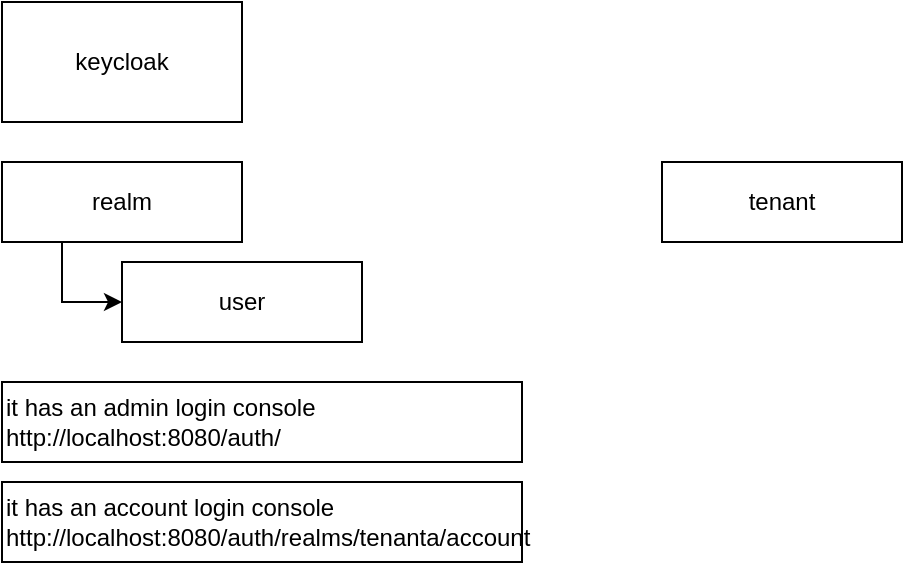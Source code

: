 <mxfile version="16.5.4" type="github">
  <diagram id="l4-DT1iNeIAKmukGAbmH" name="Page-1">
    <mxGraphModel dx="1422" dy="721" grid="1" gridSize="10" guides="1" tooltips="1" connect="1" arrows="1" fold="1" page="1" pageScale="1" pageWidth="827" pageHeight="1169" math="0" shadow="0">
      <root>
        <mxCell id="0" />
        <mxCell id="1" parent="0" />
        <mxCell id="1Hu871thpw68gDvPWfgD-1" value="keycloak" style="rounded=0;whiteSpace=wrap;html=1;" parent="1" vertex="1">
          <mxGeometry x="150" y="150" width="120" height="60" as="geometry" />
        </mxCell>
        <mxCell id="cyzJd022c3iJf4BqlskC-2" style="edgeStyle=orthogonalEdgeStyle;rounded=0;orthogonalLoop=1;jettySize=auto;html=1;exitX=0.25;exitY=1;exitDx=0;exitDy=0;entryX=0;entryY=0.5;entryDx=0;entryDy=0;" edge="1" parent="1" source="1Hu871thpw68gDvPWfgD-2" target="cyzJd022c3iJf4BqlskC-1">
          <mxGeometry relative="1" as="geometry" />
        </mxCell>
        <mxCell id="1Hu871thpw68gDvPWfgD-2" value="realm" style="rounded=0;whiteSpace=wrap;html=1;" parent="1" vertex="1">
          <mxGeometry x="150" y="230" width="120" height="40" as="geometry" />
        </mxCell>
        <mxCell id="1Hu871thpw68gDvPWfgD-3" value="tenant" style="rounded=0;whiteSpace=wrap;html=1;" parent="1" vertex="1">
          <mxGeometry x="480" y="230" width="120" height="40" as="geometry" />
        </mxCell>
        <mxCell id="cyzJd022c3iJf4BqlskC-1" value="user" style="rounded=0;whiteSpace=wrap;html=1;" vertex="1" parent="1">
          <mxGeometry x="210" y="280" width="120" height="40" as="geometry" />
        </mxCell>
        <mxCell id="cyzJd022c3iJf4BqlskC-3" value="it has an admin login console&lt;br&gt;http://localhost:8080/auth/" style="rounded=0;whiteSpace=wrap;html=1;align=left;" vertex="1" parent="1">
          <mxGeometry x="150" y="340" width="260" height="40" as="geometry" />
        </mxCell>
        <mxCell id="cyzJd022c3iJf4BqlskC-4" value="it has an account login console&lt;br&gt;http://localhost:8080/auth/realms/tenanta/account" style="rounded=0;whiteSpace=wrap;html=1;align=left;" vertex="1" parent="1">
          <mxGeometry x="150" y="390" width="260" height="40" as="geometry" />
        </mxCell>
      </root>
    </mxGraphModel>
  </diagram>
</mxfile>

